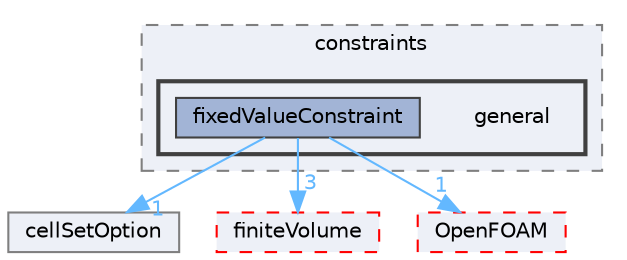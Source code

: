 digraph "src/fvOptions/constraints/general"
{
 // LATEX_PDF_SIZE
  bgcolor="transparent";
  edge [fontname=Helvetica,fontsize=10,labelfontname=Helvetica,labelfontsize=10];
  node [fontname=Helvetica,fontsize=10,shape=box,height=0.2,width=0.4];
  compound=true
  subgraph clusterdir_35258aa5e0da929963ca5864cc4044a5 {
    graph [ bgcolor="#edf0f7", pencolor="grey50", label="constraints", fontname=Helvetica,fontsize=10 style="filled,dashed", URL="dir_35258aa5e0da929963ca5864cc4044a5.html",tooltip=""]
  subgraph clusterdir_7a951326ad32a095872b9f7d751d0b80 {
    graph [ bgcolor="#edf0f7", pencolor="grey25", label="", fontname=Helvetica,fontsize=10 style="filled,bold", URL="dir_7a951326ad32a095872b9f7d751d0b80.html",tooltip=""]
    dir_7a951326ad32a095872b9f7d751d0b80 [shape=plaintext, label="general"];
  dir_d037abff30fcaffe6e3d5e0663da9575 [label="fixedValueConstraint", fillcolor="#a2b4d6", color="grey25", style="filled", URL="dir_d037abff30fcaffe6e3d5e0663da9575.html",tooltip=""];
  }
  }
  dir_3985ce20ae33982f8c583731dc480b49 [label="cellSetOption", fillcolor="#edf0f7", color="grey50", style="filled", URL="dir_3985ce20ae33982f8c583731dc480b49.html",tooltip=""];
  dir_9bd15774b555cf7259a6fa18f99fe99b [label="finiteVolume", fillcolor="#edf0f7", color="red", style="filled,dashed", URL="dir_9bd15774b555cf7259a6fa18f99fe99b.html",tooltip=""];
  dir_c5473ff19b20e6ec4dfe5c310b3778a8 [label="OpenFOAM", fillcolor="#edf0f7", color="red", style="filled,dashed", URL="dir_c5473ff19b20e6ec4dfe5c310b3778a8.html",tooltip=""];
  dir_d037abff30fcaffe6e3d5e0663da9575->dir_3985ce20ae33982f8c583731dc480b49 [headlabel="1", labeldistance=1.5 headhref="dir_001428_000430.html" href="dir_001428_000430.html" color="steelblue1" fontcolor="steelblue1"];
  dir_d037abff30fcaffe6e3d5e0663da9575->dir_9bd15774b555cf7259a6fa18f99fe99b [headlabel="3", labeldistance=1.5 headhref="dir_001428_001387.html" href="dir_001428_001387.html" color="steelblue1" fontcolor="steelblue1"];
  dir_d037abff30fcaffe6e3d5e0663da9575->dir_c5473ff19b20e6ec4dfe5c310b3778a8 [headlabel="1", labeldistance=1.5 headhref="dir_001428_002695.html" href="dir_001428_002695.html" color="steelblue1" fontcolor="steelblue1"];
}
